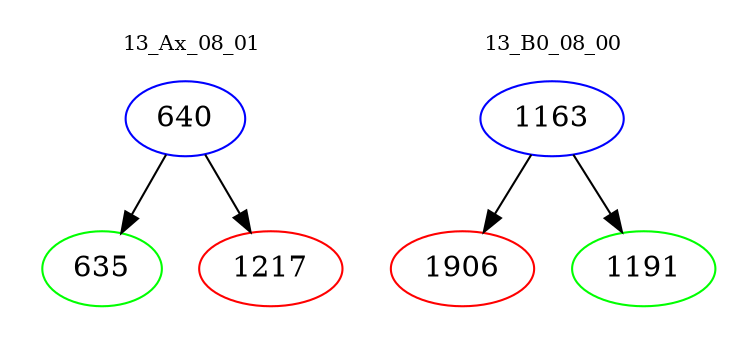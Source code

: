 digraph{
subgraph cluster_0 {
color = white
label = "13_Ax_08_01";
fontsize=10;
T0_640 [label="640", color="blue"]
T0_640 -> T0_635 [color="black"]
T0_635 [label="635", color="green"]
T0_640 -> T0_1217 [color="black"]
T0_1217 [label="1217", color="red"]
}
subgraph cluster_1 {
color = white
label = "13_B0_08_00";
fontsize=10;
T1_1163 [label="1163", color="blue"]
T1_1163 -> T1_1906 [color="black"]
T1_1906 [label="1906", color="red"]
T1_1163 -> T1_1191 [color="black"]
T1_1191 [label="1191", color="green"]
}
}

